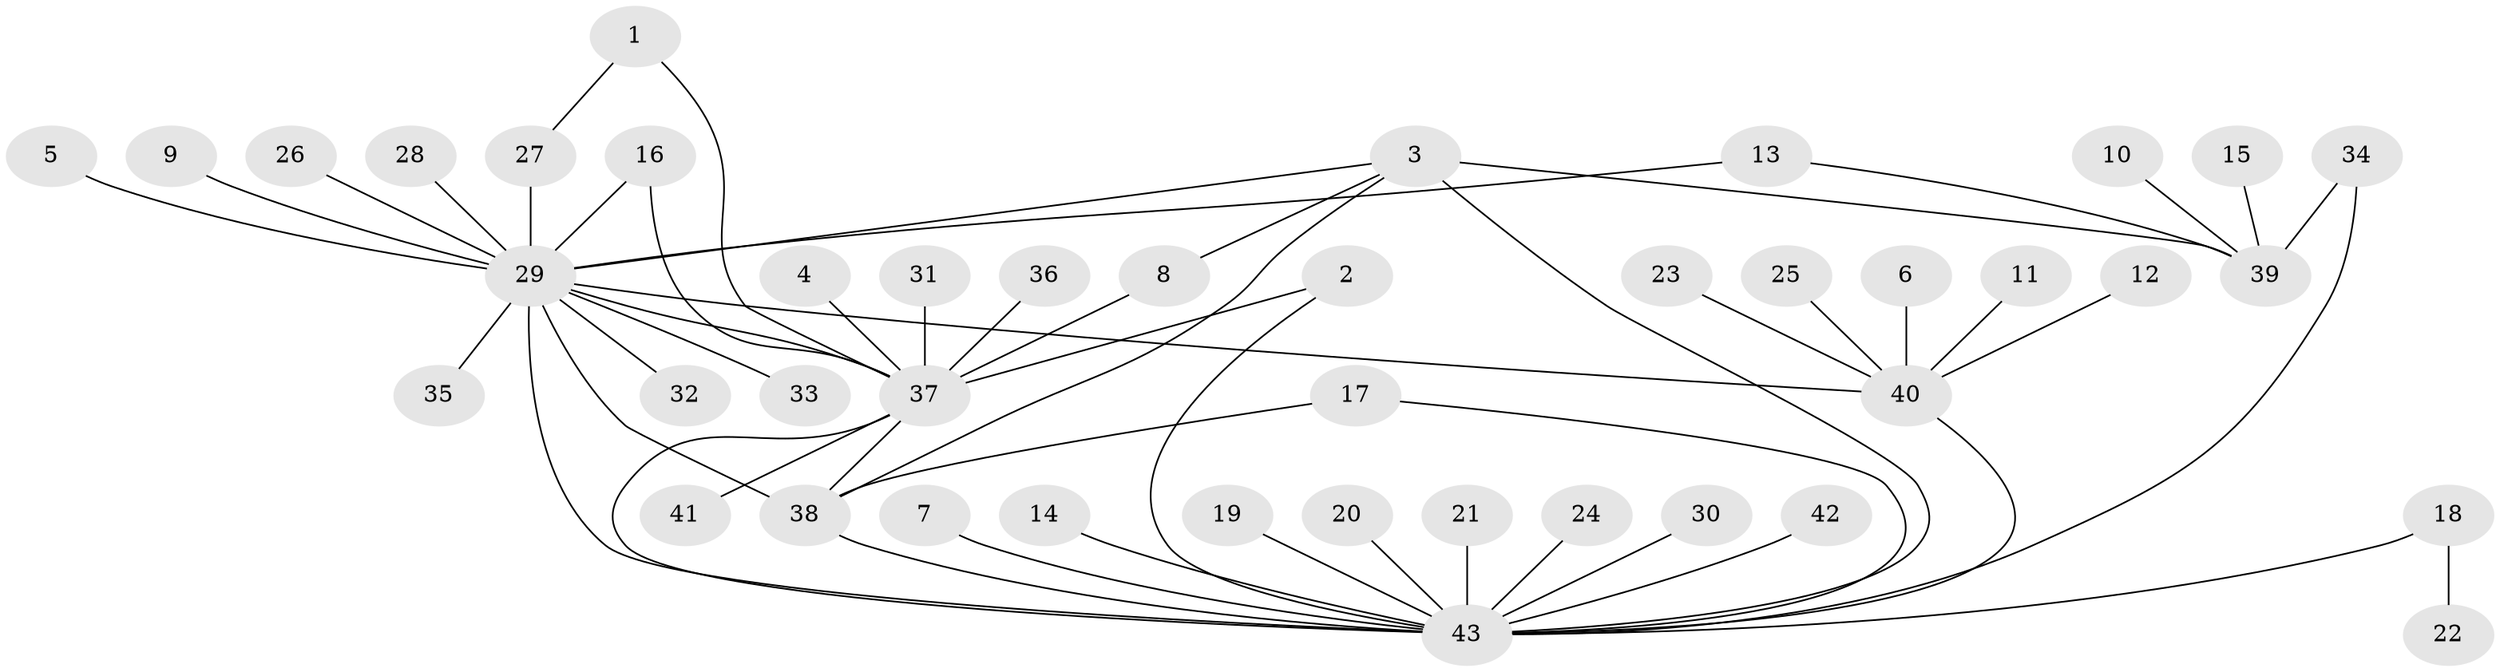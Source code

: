 // original degree distribution, {7: 0.023529411764705882, 27: 0.011764705882352941, 3: 0.10588235294117647, 11: 0.023529411764705882, 4: 0.058823529411764705, 8: 0.011764705882352941, 14: 0.011764705882352941, 2: 0.17647058823529413, 1: 0.5647058823529412, 6: 0.011764705882352941}
// Generated by graph-tools (version 1.1) at 2025/49/03/09/25 03:49:53]
// undirected, 43 vertices, 55 edges
graph export_dot {
graph [start="1"]
  node [color=gray90,style=filled];
  1;
  2;
  3;
  4;
  5;
  6;
  7;
  8;
  9;
  10;
  11;
  12;
  13;
  14;
  15;
  16;
  17;
  18;
  19;
  20;
  21;
  22;
  23;
  24;
  25;
  26;
  27;
  28;
  29;
  30;
  31;
  32;
  33;
  34;
  35;
  36;
  37;
  38;
  39;
  40;
  41;
  42;
  43;
  1 -- 27 [weight=1.0];
  1 -- 37 [weight=1.0];
  2 -- 37 [weight=1.0];
  2 -- 43 [weight=1.0];
  3 -- 8 [weight=1.0];
  3 -- 29 [weight=1.0];
  3 -- 38 [weight=1.0];
  3 -- 39 [weight=1.0];
  3 -- 43 [weight=2.0];
  4 -- 37 [weight=1.0];
  5 -- 29 [weight=1.0];
  6 -- 40 [weight=1.0];
  7 -- 43 [weight=1.0];
  8 -- 37 [weight=1.0];
  9 -- 29 [weight=1.0];
  10 -- 39 [weight=1.0];
  11 -- 40 [weight=1.0];
  12 -- 40 [weight=1.0];
  13 -- 29 [weight=1.0];
  13 -- 39 [weight=1.0];
  14 -- 43 [weight=1.0];
  15 -- 39 [weight=1.0];
  16 -- 29 [weight=1.0];
  16 -- 37 [weight=1.0];
  17 -- 38 [weight=1.0];
  17 -- 43 [weight=1.0];
  18 -- 22 [weight=1.0];
  18 -- 43 [weight=2.0];
  19 -- 43 [weight=1.0];
  20 -- 43 [weight=1.0];
  21 -- 43 [weight=1.0];
  23 -- 40 [weight=1.0];
  24 -- 43 [weight=1.0];
  25 -- 40 [weight=1.0];
  26 -- 29 [weight=1.0];
  27 -- 29 [weight=1.0];
  28 -- 29 [weight=1.0];
  29 -- 32 [weight=1.0];
  29 -- 33 [weight=1.0];
  29 -- 35 [weight=1.0];
  29 -- 37 [weight=1.0];
  29 -- 38 [weight=1.0];
  29 -- 40 [weight=1.0];
  29 -- 43 [weight=3.0];
  30 -- 43 [weight=1.0];
  31 -- 37 [weight=1.0];
  34 -- 39 [weight=1.0];
  34 -- 43 [weight=2.0];
  36 -- 37 [weight=1.0];
  37 -- 38 [weight=1.0];
  37 -- 41 [weight=1.0];
  37 -- 43 [weight=1.0];
  38 -- 43 [weight=2.0];
  40 -- 43 [weight=1.0];
  42 -- 43 [weight=1.0];
}
